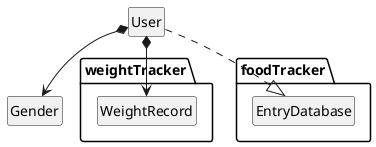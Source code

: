 @startuml
hide member

hide circle
skinparam classAttributeIconSize 0

class User
enum Gender
package weightTracker{
    class WeightRecord
}
package foodTracker{
    class EntryDatabase
}

User *--> Gender
User *-->WeightRecord
User ..|> EntryDatabase
@enduml
